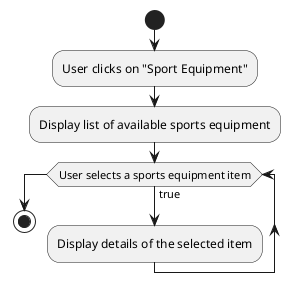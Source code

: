 @startuml
start
:User clicks on "Sport Equipment";
:Display list of available sports equipment;
while (User selects a sports equipment item) is (true)
    :Display details of the selected item;
endwhile
stop
@enduml
